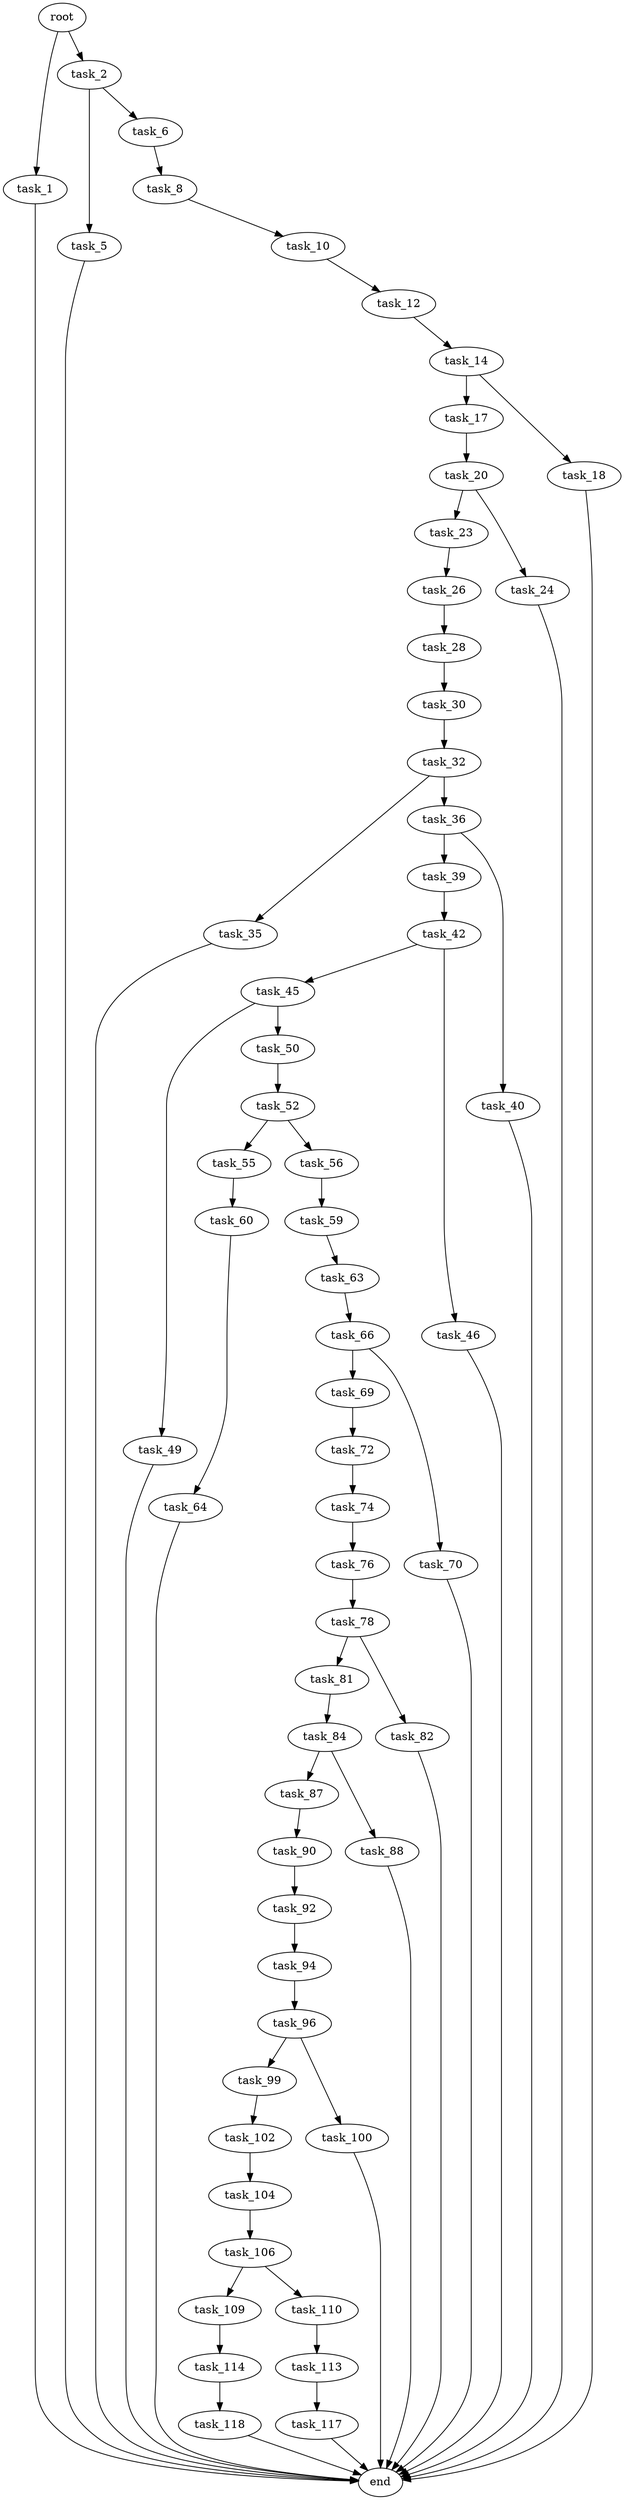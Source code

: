 digraph G {
  root [size="0.000000"];
  task_1 [size="130454807694.000000"];
  task_2 [size="649548309192.000000"];
  task_5 [size="134217728000.000000"];
  task_6 [size="1706482450.000000"];
  task_8 [size="407323712.000000"];
  task_10 [size="4483063130.000000"];
  task_12 [size="109962310984.000000"];
  task_14 [size="226706265627.000000"];
  task_17 [size="231928233984.000000"];
  task_18 [size="279299310912.000000"];
  task_20 [size="231928233984.000000"];
  task_23 [size="89641276932.000000"];
  task_24 [size="49878877093.000000"];
  task_26 [size="380418099.000000"];
  task_28 [size="404574677671.000000"];
  task_30 [size="23359637298.000000"];
  task_32 [size="392853633651.000000"];
  task_35 [size="864360667998.000000"];
  task_36 [size="9077211353.000000"];
  task_39 [size="134217728000.000000"];
  task_40 [size="8589934592.000000"];
  task_42 [size="5013355560.000000"];
  task_45 [size="231928233984.000000"];
  task_46 [size="10747643956.000000"];
  task_49 [size="12981579695.000000"];
  task_50 [size="180835765775.000000"];
  task_52 [size="609787541.000000"];
  task_55 [size="53500238232.000000"];
  task_56 [size="18896656565.000000"];
  task_59 [size="14410376290.000000"];
  task_60 [size="782757789696.000000"];
  task_63 [size="6375360516.000000"];
  task_64 [size="12567118315.000000"];
  task_66 [size="4006775094.000000"];
  task_69 [size="79040595808.000000"];
  task_70 [size="16748828892.000000"];
  task_72 [size="231928233984.000000"];
  task_74 [size="474145662855.000000"];
  task_76 [size="9802466733.000000"];
  task_78 [size="368293445632.000000"];
  task_81 [size="14349840814.000000"];
  task_82 [size="2102363156.000000"];
  task_84 [size="368293445632.000000"];
  task_87 [size="1454832628.000000"];
  task_88 [size="109834922512.000000"];
  task_90 [size="9631017165.000000"];
  task_92 [size="68719476736.000000"];
  task_94 [size="153261410291.000000"];
  task_96 [size="113332309066.000000"];
  task_99 [size="1714847055.000000"];
  task_100 [size="12409508668.000000"];
  task_102 [size="226960964223.000000"];
  task_104 [size="696684847892.000000"];
  task_106 [size="549755813888.000000"];
  task_109 [size="557851543931.000000"];
  task_110 [size="549755813888.000000"];
  task_113 [size="10535761704.000000"];
  task_114 [size="7473673933.000000"];
  task_117 [size="545156480479.000000"];
  task_118 [size="368293445632.000000"];
  end [size="0.000000"];

  root -> task_1 [size="1.000000"];
  root -> task_2 [size="1.000000"];
  task_1 -> end [size="1.000000"];
  task_2 -> task_5 [size="838860800.000000"];
  task_2 -> task_6 [size="838860800.000000"];
  task_5 -> end [size="1.000000"];
  task_6 -> task_8 [size="134217728.000000"];
  task_8 -> task_10 [size="33554432.000000"];
  task_10 -> task_12 [size="411041792.000000"];
  task_12 -> task_14 [size="75497472.000000"];
  task_14 -> task_17 [size="209715200.000000"];
  task_14 -> task_18 [size="209715200.000000"];
  task_17 -> task_20 [size="301989888.000000"];
  task_18 -> end [size="1.000000"];
  task_20 -> task_23 [size="301989888.000000"];
  task_20 -> task_24 [size="301989888.000000"];
  task_23 -> task_26 [size="75497472.000000"];
  task_24 -> end [size="1.000000"];
  task_26 -> task_28 [size="33554432.000000"];
  task_28 -> task_30 [size="411041792.000000"];
  task_30 -> task_32 [size="838860800.000000"];
  task_32 -> task_35 [size="301989888.000000"];
  task_32 -> task_36 [size="301989888.000000"];
  task_35 -> end [size="1.000000"];
  task_36 -> task_39 [size="411041792.000000"];
  task_36 -> task_40 [size="411041792.000000"];
  task_39 -> task_42 [size="209715200.000000"];
  task_40 -> end [size="1.000000"];
  task_42 -> task_45 [size="411041792.000000"];
  task_42 -> task_46 [size="411041792.000000"];
  task_45 -> task_49 [size="301989888.000000"];
  task_45 -> task_50 [size="301989888.000000"];
  task_46 -> end [size="1.000000"];
  task_49 -> end [size="1.000000"];
  task_50 -> task_52 [size="679477248.000000"];
  task_52 -> task_55 [size="33554432.000000"];
  task_52 -> task_56 [size="33554432.000000"];
  task_55 -> task_60 [size="134217728.000000"];
  task_56 -> task_59 [size="33554432.000000"];
  task_59 -> task_63 [size="411041792.000000"];
  task_60 -> task_64 [size="679477248.000000"];
  task_63 -> task_66 [size="134217728.000000"];
  task_64 -> end [size="1.000000"];
  task_66 -> task_69 [size="301989888.000000"];
  task_66 -> task_70 [size="301989888.000000"];
  task_69 -> task_72 [size="75497472.000000"];
  task_70 -> end [size="1.000000"];
  task_72 -> task_74 [size="301989888.000000"];
  task_74 -> task_76 [size="411041792.000000"];
  task_76 -> task_78 [size="301989888.000000"];
  task_78 -> task_81 [size="411041792.000000"];
  task_78 -> task_82 [size="411041792.000000"];
  task_81 -> task_84 [size="411041792.000000"];
  task_82 -> end [size="1.000000"];
  task_84 -> task_87 [size="411041792.000000"];
  task_84 -> task_88 [size="411041792.000000"];
  task_87 -> task_90 [size="33554432.000000"];
  task_88 -> end [size="1.000000"];
  task_90 -> task_92 [size="411041792.000000"];
  task_92 -> task_94 [size="134217728.000000"];
  task_94 -> task_96 [size="134217728.000000"];
  task_96 -> task_99 [size="134217728.000000"];
  task_96 -> task_100 [size="134217728.000000"];
  task_99 -> task_102 [size="33554432.000000"];
  task_100 -> end [size="1.000000"];
  task_102 -> task_104 [size="411041792.000000"];
  task_104 -> task_106 [size="536870912.000000"];
  task_106 -> task_109 [size="536870912.000000"];
  task_106 -> task_110 [size="536870912.000000"];
  task_109 -> task_114 [size="411041792.000000"];
  task_110 -> task_113 [size="536870912.000000"];
  task_113 -> task_117 [size="209715200.000000"];
  task_114 -> task_118 [size="33554432.000000"];
  task_117 -> end [size="1.000000"];
  task_118 -> end [size="1.000000"];
}
